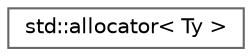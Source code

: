 digraph "Graphical Class Hierarchy"
{
 // INTERACTIVE_SVG=YES
 // LATEX_PDF_SIZE
  bgcolor="transparent";
  edge [fontname=Helvetica,fontsize=10,labelfontname=Helvetica,labelfontsize=10];
  node [fontname=Helvetica,fontsize=10,shape=box,height=0.2,width=0.4];
  rankdir="LR";
  Node0 [id="Node000000",label="std::allocator\< Ty \>",height=0.2,width=0.4,color="grey40", fillcolor="white", style="filled",URL="$classstd_1_1allocator.html",tooltip=" "];
}
